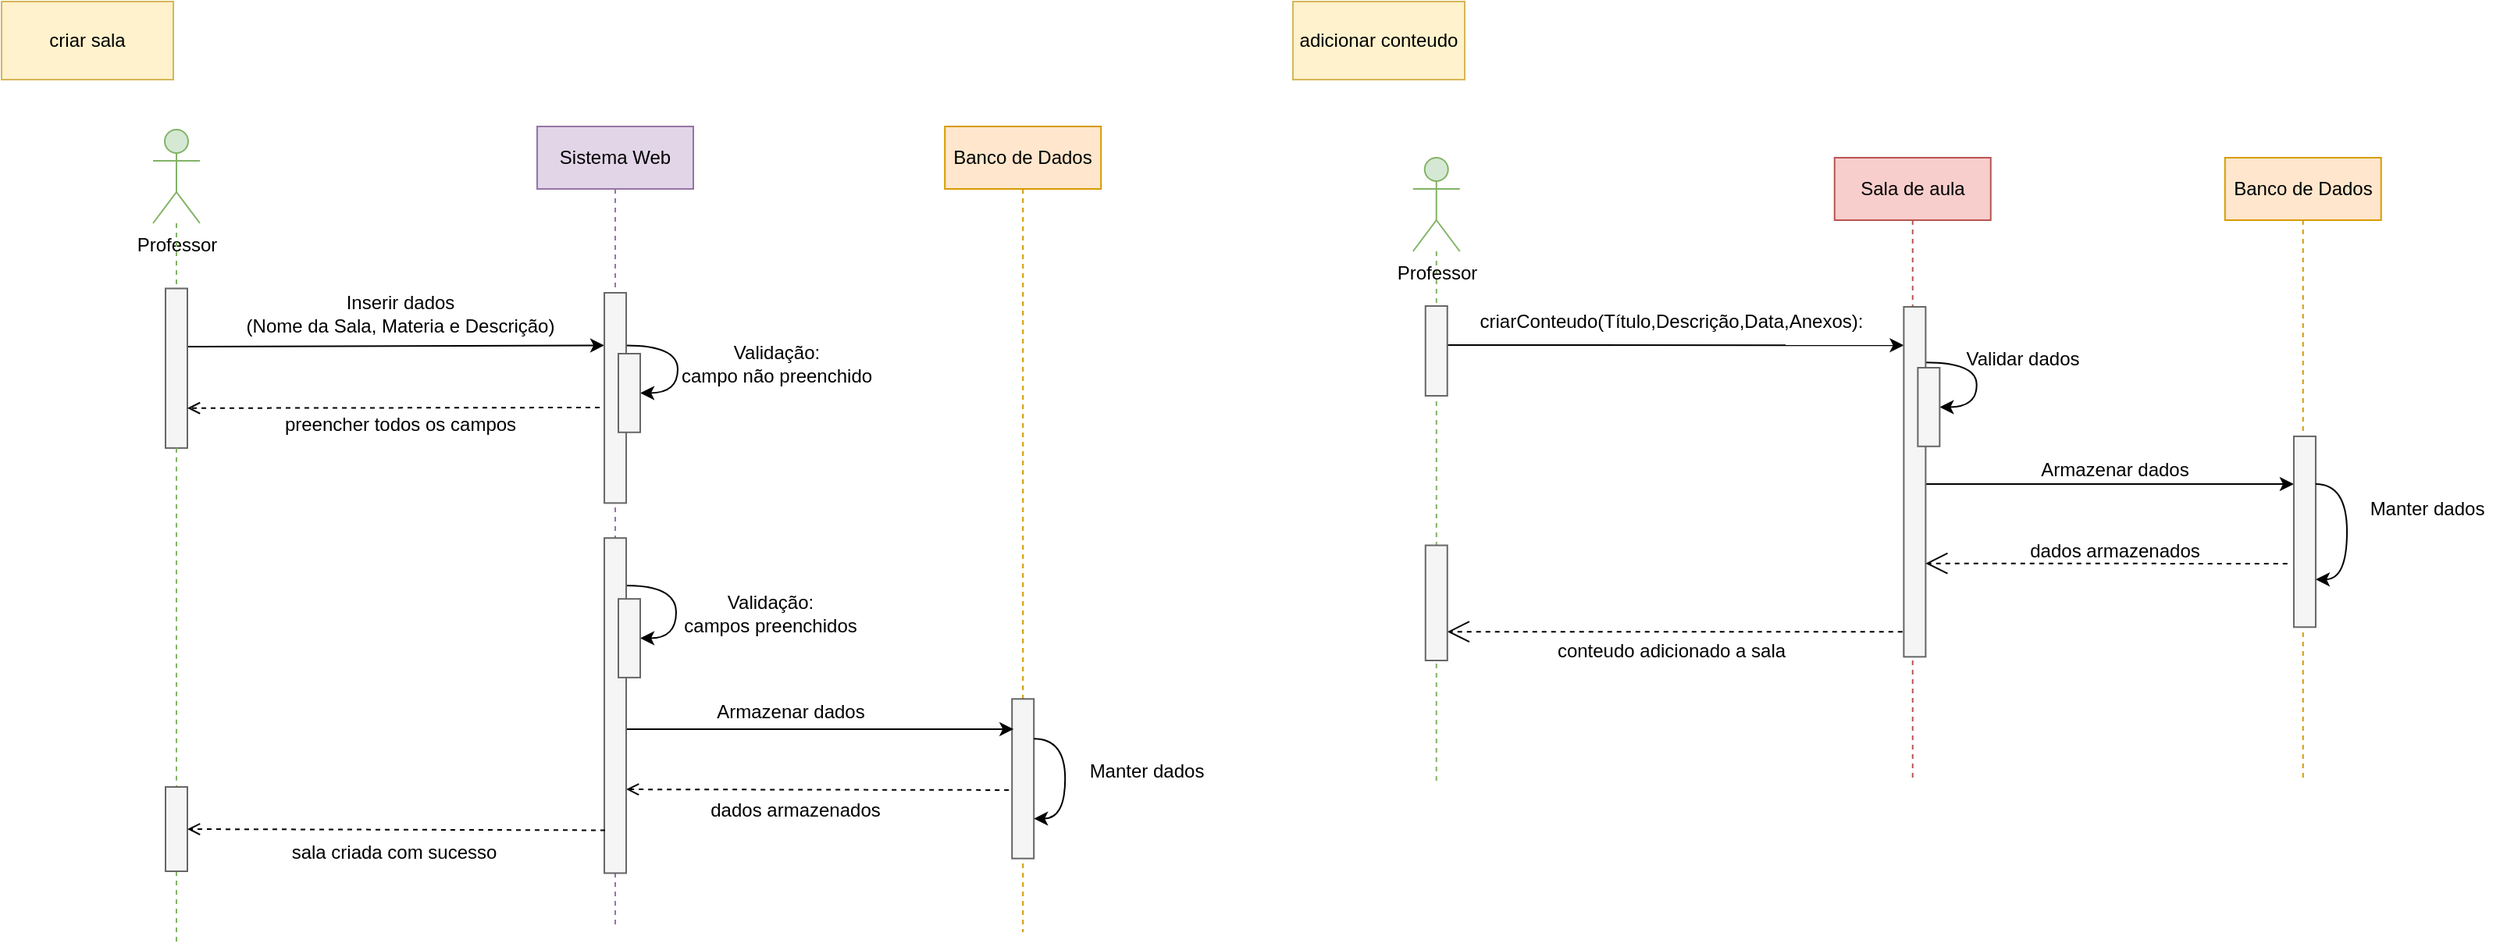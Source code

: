 <mxfile version="24.8.6">
  <diagram name="Página-1" id="oh7JYz4PSMQioaAg_QMo">
    <mxGraphModel dx="2181" dy="785" grid="1" gridSize="10" guides="1" tooltips="1" connect="1" arrows="1" fold="1" page="1" pageScale="1" pageWidth="827" pageHeight="1169" math="0" shadow="0">
      <root>
        <mxCell id="0" />
        <mxCell id="1" parent="0" />
        <mxCell id="ddo_cbBo3ItXuaHK-7yt-22" value="" style="endArrow=classic;html=1;rounded=0;entryX=0.75;entryY=0;entryDx=0;entryDy=0;" edge="1" parent="1" source="JSG9t5vmNq91VLPjiULC-53" target="ddo_cbBo3ItXuaHK-7yt-13">
          <mxGeometry width="50" height="50" relative="1" as="geometry">
            <mxPoint x="408.51" y="311.63" as="sourcePoint" />
            <mxPoint x="642.51" y="312" as="targetPoint" />
          </mxGeometry>
        </mxCell>
        <mxCell id="ddo_cbBo3ItXuaHK-7yt-21" value="" style="endArrow=classic;html=1;rounded=0;entryX=0.89;entryY=0.002;entryDx=0;entryDy=0;entryPerimeter=0;" edge="1" parent="1" target="ddo_cbBo3ItXuaHK-7yt-10">
          <mxGeometry width="50" height="50" relative="1" as="geometry">
            <mxPoint x="96.87" y="220" as="sourcePoint" />
            <mxPoint x="386.87" y="220" as="targetPoint" />
          </mxGeometry>
        </mxCell>
        <mxCell id="ddo_cbBo3ItXuaHK-7yt-20" value="" style="endArrow=open;endFill=1;endSize=12;html=1;rounded=0;dashed=1;entryX=0.25;entryY=1;entryDx=0;entryDy=0;" edge="1" parent="1" source="JSG9t5vmNq91VLPjiULC-53" target="ddo_cbBo3ItXuaHK-7yt-17">
          <mxGeometry width="160" relative="1" as="geometry">
            <mxPoint x="156.87" y="310" as="sourcePoint" />
            <mxPoint x="316.87" y="310" as="targetPoint" />
          </mxGeometry>
        </mxCell>
        <mxCell id="JSG9t5vmNq91VLPjiULC-44" value="" style="endArrow=open;html=1;rounded=0;endFill=0;dashed=1;entryX=0.25;entryY=1;entryDx=0;entryDy=0;exitX=0.429;exitY=0.285;exitDx=0;exitDy=0;exitPerimeter=0;" parent="1" source="JSG9t5vmNq91VLPjiULC-18" target="JSG9t5vmNq91VLPjiULC-30" edge="1">
          <mxGeometry width="50" height="50" relative="1" as="geometry">
            <mxPoint x="-212" y="500" as="sourcePoint" />
            <mxPoint x="-423" y="500" as="targetPoint" />
          </mxGeometry>
        </mxCell>
        <mxCell id="JSG9t5vmNq91VLPjiULC-25" value="" style="endArrow=classic;html=1;rounded=0;entryX=0.75;entryY=0;entryDx=0;entryDy=0;exitX=0.635;exitY=0.786;exitDx=0;exitDy=0;exitPerimeter=0;" parent="1" source="8Yhy6gy-G31eSjp2WEFm-3" target="JSG9t5vmNq91VLPjiULC-5" edge="1">
          <mxGeometry width="50" height="50" relative="1" as="geometry">
            <mxPoint x="-703" y="228" as="sourcePoint" />
            <mxPoint x="-460" y="228" as="targetPoint" />
          </mxGeometry>
        </mxCell>
        <mxCell id="JSG9t5vmNq91VLPjiULC-1" value="Sistema Web" style="shape=umlLifeline;perimeter=lifelinePerimeter;whiteSpace=wrap;html=1;container=1;dropTarget=0;collapsible=0;recursiveResize=0;outlineConnect=0;portConstraint=eastwest;newEdgeStyle={&quot;curved&quot;:0,&quot;rounded&quot;:0};fillColor=#e1d5e7;strokeColor=#9673a6;" parent="1" vertex="1">
          <mxGeometry x="-483.99" y="80" width="100" height="512" as="geometry" />
        </mxCell>
        <mxCell id="JSG9t5vmNq91VLPjiULC-27" style="edgeStyle=orthogonalEdgeStyle;rounded=0;orthogonalLoop=1;jettySize=auto;html=1;exitX=0.75;exitY=1;exitDx=0;exitDy=0;entryX=0.5;entryY=1;entryDx=0;entryDy=0;curved=1;" parent="1" source="JSG9t5vmNq91VLPjiULC-5" target="JSG9t5vmNq91VLPjiULC-10" edge="1">
          <mxGeometry relative="1" as="geometry">
            <Array as="points">
              <mxPoint x="-394" y="220" />
              <mxPoint x="-394" y="251" />
            </Array>
          </mxGeometry>
        </mxCell>
        <mxCell id="JSG9t5vmNq91VLPjiULC-5" value="" style="rounded=0;whiteSpace=wrap;html=1;rotation=-90;fillColor=#f5f5f5;fontColor=#333333;strokeColor=#666666;" parent="1" vertex="1">
          <mxGeometry x="-501.3" y="246.85" width="134.64" height="14" as="geometry" />
        </mxCell>
        <mxCell id="8Yhy6gy-G31eSjp2WEFm-9" value="" style="group" parent="1" vertex="1" connectable="0">
          <mxGeometry x="-730" y="112" width="137.38" height="435" as="geometry" />
        </mxCell>
        <mxCell id="8Yhy6gy-G31eSjp2WEFm-2" style="edgeStyle=orthogonalEdgeStyle;rounded=0;orthogonalLoop=1;jettySize=auto;html=1;endArrow=none;endFill=0;dashed=1;fillColor=#d5e8d4;strokeColor=#82b366;" parent="8Yhy6gy-G31eSjp2WEFm-9" source="JSG9t5vmNq91VLPjiULC-39" edge="1">
          <mxGeometry relative="1" as="geometry">
            <mxPoint x="15" y="491" as="targetPoint" />
          </mxGeometry>
        </mxCell>
        <mxCell id="8Yhy6gy-G31eSjp2WEFm-1" value="Professor" style="shape=umlActor;verticalLabelPosition=bottom;verticalAlign=top;html=1;outlineConnect=0;fillColor=#d5e8d4;strokeColor=#82b366;" parent="8Yhy6gy-G31eSjp2WEFm-9" vertex="1">
          <mxGeometry y="-30" width="30" height="60" as="geometry" />
        </mxCell>
        <mxCell id="8Yhy6gy-G31eSjp2WEFm-4" value="" style="edgeStyle=orthogonalEdgeStyle;rounded=0;orthogonalLoop=1;jettySize=auto;html=1;endArrow=none;endFill=0;dashed=1;fillColor=#d5e8d4;strokeColor=#82b366;" parent="8Yhy6gy-G31eSjp2WEFm-9" source="8Yhy6gy-G31eSjp2WEFm-1" target="8Yhy6gy-G31eSjp2WEFm-3" edge="1">
          <mxGeometry relative="1" as="geometry">
            <mxPoint x="15" y="435" as="targetPoint" />
            <mxPoint x="15" y="60" as="sourcePoint" />
          </mxGeometry>
        </mxCell>
        <mxCell id="8Yhy6gy-G31eSjp2WEFm-3" value="" style="rounded=0;whiteSpace=wrap;html=1;rotation=-90;fillColor=#f5f5f5;fontColor=#333333;strokeColor=#666666;" parent="8Yhy6gy-G31eSjp2WEFm-9" vertex="1">
          <mxGeometry x="-36.1" y="115.84" width="102.19" height="14" as="geometry" />
        </mxCell>
        <mxCell id="JSG9t5vmNq91VLPjiULC-43" value="" style="edgeStyle=orthogonalEdgeStyle;rounded=0;orthogonalLoop=1;jettySize=auto;html=1;endArrow=none;endFill=0;dashed=1;fillColor=#d5e8d4;strokeColor=#82b366;" parent="8Yhy6gy-G31eSjp2WEFm-9" source="8Yhy6gy-G31eSjp2WEFm-3" target="JSG9t5vmNq91VLPjiULC-39" edge="1">
          <mxGeometry relative="1" as="geometry">
            <mxPoint x="-312" y="702" as="targetPoint" />
            <mxPoint x="-312" y="312" as="sourcePoint" />
          </mxGeometry>
        </mxCell>
        <mxCell id="JSG9t5vmNq91VLPjiULC-39" value="" style="rounded=0;whiteSpace=wrap;html=1;rotation=-90;fillColor=#f5f5f5;fontColor=#333333;strokeColor=#666666;" parent="8Yhy6gy-G31eSjp2WEFm-9" vertex="1">
          <mxGeometry x="-12" y="411" width="54" height="14" as="geometry" />
        </mxCell>
        <mxCell id="JSG9t5vmNq91VLPjiULC-4" value="Banco de Dados" style="shape=umlLifeline;perimeter=lifelinePerimeter;whiteSpace=wrap;html=1;container=1;dropTarget=0;collapsible=0;recursiveResize=0;outlineConnect=0;portConstraint=eastwest;newEdgeStyle={&quot;curved&quot;:0,&quot;rounded&quot;:0};fillColor=#ffe6cc;strokeColor=#d79b00;" parent="1" vertex="1">
          <mxGeometry x="-222.91" y="80" width="100" height="516" as="geometry" />
        </mxCell>
        <mxCell id="JSG9t5vmNq91VLPjiULC-9" value="Inserir dados &lt;br&gt;(Nome da Sala, Materia e Descrição&lt;span style=&quot;background-color: initial;&quot;&gt;)&lt;/span&gt;" style="text;html=1;align=center;verticalAlign=middle;resizable=0;points=[];autosize=1;strokeColor=none;fillColor=none;" parent="1" vertex="1">
          <mxGeometry x="-680" y="179" width="215" height="41" as="geometry" />
        </mxCell>
        <mxCell id="JSG9t5vmNq91VLPjiULC-12" value="Validação: &lt;br&gt;campo não preenchido" style="text;html=1;align=center;verticalAlign=middle;resizable=0;points=[];autosize=1;strokeColor=none;fillColor=none;" parent="1" vertex="1">
          <mxGeometry x="-401" y="211" width="140" height="41" as="geometry" />
        </mxCell>
        <mxCell id="JSG9t5vmNq91VLPjiULC-16" value="" style="endArrow=open;html=1;rounded=0;endFill=0;dashed=1;entryX=0.25;entryY=1;entryDx=0;entryDy=0;" parent="1" target="8Yhy6gy-G31eSjp2WEFm-3" edge="1">
          <mxGeometry width="50" height="50" relative="1" as="geometry">
            <mxPoint x="-444" y="260" as="sourcePoint" />
            <mxPoint x="-592.62" y="257.69" as="targetPoint" />
          </mxGeometry>
        </mxCell>
        <mxCell id="JSG9t5vmNq91VLPjiULC-17" value="preencher todos os campos" style="text;html=1;align=center;verticalAlign=middle;resizable=0;points=[];autosize=1;strokeColor=none;fillColor=none;" parent="1" vertex="1">
          <mxGeometry x="-655.5" y="257.69" width="166" height="26" as="geometry" />
        </mxCell>
        <mxCell id="JSG9t5vmNq91VLPjiULC-18" value="" style="rounded=0;whiteSpace=wrap;html=1;rotation=-90;fillColor=#f5f5f5;fontColor=#333333;strokeColor=#666666;" parent="1" vertex="1">
          <mxGeometry x="-224" y="490.73" width="102.19" height="14" as="geometry" />
        </mxCell>
        <mxCell id="JSG9t5vmNq91VLPjiULC-19" value="" style="endArrow=classic;html=1;rounded=0;entryX=0.811;entryY=0.071;entryDx=0;entryDy=0;entryPerimeter=0;" parent="1" target="JSG9t5vmNq91VLPjiULC-18" edge="1">
          <mxGeometry width="50" height="50" relative="1" as="geometry">
            <mxPoint x="-434" y="466" as="sourcePoint" />
            <mxPoint x="-241" y="468" as="targetPoint" />
          </mxGeometry>
        </mxCell>
        <mxCell id="JSG9t5vmNq91VLPjiULC-20" value="Armazenar dados" style="text;html=1;align=center;verticalAlign=middle;resizable=0;points=[];autosize=1;strokeColor=none;fillColor=none;" parent="1" vertex="1">
          <mxGeometry x="-379" y="442" width="113" height="26" as="geometry" />
        </mxCell>
        <mxCell id="JSG9t5vmNq91VLPjiULC-10" value="" style="rounded=0;whiteSpace=wrap;html=1;rotation=-90;fillColor=#f5f5f5;fontColor=#333333;strokeColor=#666666;" parent="1" vertex="1">
          <mxGeometry x="-450.18" y="243.69" width="50.38" height="14" as="geometry" />
        </mxCell>
        <mxCell id="JSG9t5vmNq91VLPjiULC-29" style="edgeStyle=orthogonalEdgeStyle;rounded=0;orthogonalLoop=1;jettySize=auto;html=1;exitX=0.858;exitY=0.999;exitDx=0;exitDy=0;entryX=0.5;entryY=1;entryDx=0;entryDy=0;curved=1;exitPerimeter=0;" parent="1" source="JSG9t5vmNq91VLPjiULC-30" target="JSG9t5vmNq91VLPjiULC-32" edge="1">
          <mxGeometry relative="1" as="geometry">
            <Array as="points">
              <mxPoint x="-395" y="374" />
              <mxPoint x="-395" y="408" />
            </Array>
          </mxGeometry>
        </mxCell>
        <mxCell id="JSG9t5vmNq91VLPjiULC-30" value="" style="rounded=0;whiteSpace=wrap;html=1;rotation=-90;fillColor=#f5f5f5;fontColor=#333333;strokeColor=#666666;" parent="1" vertex="1">
          <mxGeometry x="-541.29" y="443.89" width="214.61" height="14" as="geometry" />
        </mxCell>
        <mxCell id="JSG9t5vmNq91VLPjiULC-31" value="Validação:&lt;br&gt;campos preenchidos" style="text;html=1;align=center;verticalAlign=middle;resizable=0;points=[];autosize=1;strokeColor=none;fillColor=none;" parent="1" vertex="1">
          <mxGeometry x="-399.8" y="371" width="129" height="41" as="geometry" />
        </mxCell>
        <mxCell id="JSG9t5vmNq91VLPjiULC-32" value="" style="rounded=0;whiteSpace=wrap;html=1;rotation=-90;fillColor=#f5f5f5;fontColor=#333333;strokeColor=#666666;" parent="1" vertex="1">
          <mxGeometry x="-450.18" y="400.75" width="50.38" height="14" as="geometry" />
        </mxCell>
        <mxCell id="JSG9t5vmNq91VLPjiULC-35" style="edgeStyle=orthogonalEdgeStyle;rounded=0;orthogonalLoop=1;jettySize=auto;html=1;exitX=0.75;exitY=1;exitDx=0;exitDy=0;entryX=0.25;entryY=1;entryDx=0;entryDy=0;curved=1;" parent="1" source="JSG9t5vmNq91VLPjiULC-18" target="JSG9t5vmNq91VLPjiULC-18" edge="1">
          <mxGeometry relative="1" as="geometry" />
        </mxCell>
        <mxCell id="JSG9t5vmNq91VLPjiULC-36" value="Manter dados" style="text;html=1;align=center;verticalAlign=middle;resizable=0;points=[];autosize=1;strokeColor=none;fillColor=none;" parent="1" vertex="1">
          <mxGeometry x="-139.91" y="479.82" width="91" height="26" as="geometry" />
        </mxCell>
        <mxCell id="JSG9t5vmNq91VLPjiULC-37" value="dados armazenados" style="text;html=1;align=center;verticalAlign=middle;resizable=0;points=[];autosize=1;strokeColor=none;fillColor=none;" parent="1" vertex="1">
          <mxGeometry x="-382.99" y="504.73" width="127" height="26" as="geometry" />
        </mxCell>
        <mxCell id="JSG9t5vmNq91VLPjiULC-38" value="sala criada com sucesso" style="text;html=1;align=center;verticalAlign=middle;resizable=0;points=[];autosize=1;strokeColor=none;fillColor=none;" parent="1" vertex="1">
          <mxGeometry x="-650.3" y="532" width="149" height="26" as="geometry" />
        </mxCell>
        <mxCell id="JSG9t5vmNq91VLPjiULC-45" value="" style="endArrow=open;html=1;rounded=0;endFill=0;dashed=1;entryX=0.5;entryY=1;entryDx=0;entryDy=0;" parent="1" target="JSG9t5vmNq91VLPjiULC-39" edge="1">
          <mxGeometry width="50" height="50" relative="1" as="geometry">
            <mxPoint x="-440.5" y="530.73" as="sourcePoint" />
            <mxPoint x="-704.5" y="530.73" as="targetPoint" />
          </mxGeometry>
        </mxCell>
        <mxCell id="JSG9t5vmNq91VLPjiULC-50" style="edgeStyle=orthogonalEdgeStyle;rounded=0;orthogonalLoop=1;jettySize=auto;html=1;endArrow=none;endFill=0;dashed=1;fillColor=#d5e8d4;strokeColor=#82b366;" parent="1" source="JSG9t5vmNq91VLPjiULC-49" edge="1">
          <mxGeometry relative="1" as="geometry">
            <mxPoint x="91.87" y="500" as="targetPoint" />
          </mxGeometry>
        </mxCell>
        <mxCell id="JSG9t5vmNq91VLPjiULC-49" value="Professor" style="shape=umlActor;verticalLabelPosition=bottom;verticalAlign=top;html=1;outlineConnect=0;fillColor=#d5e8d4;strokeColor=#82b366;" parent="1" vertex="1">
          <mxGeometry x="76.87" y="100" width="30" height="60" as="geometry" />
        </mxCell>
        <mxCell id="JSG9t5vmNq91VLPjiULC-51" value="criar sala" style="html=1;whiteSpace=wrap;fillColor=#fff2cc;strokeColor=#d6b656;" parent="1" vertex="1">
          <mxGeometry x="-827" width="110" height="50" as="geometry" />
        </mxCell>
        <mxCell id="JSG9t5vmNq91VLPjiULC-52" value="adicionar conteudo" style="html=1;whiteSpace=wrap;fillColor=#fff2cc;strokeColor=#d6b656;" parent="1" vertex="1">
          <mxGeometry width="110" height="50" as="geometry" />
        </mxCell>
        <mxCell id="JSG9t5vmNq91VLPjiULC-53" value="Sala de aula" style="shape=umlLifeline;perimeter=lifelinePerimeter;whiteSpace=wrap;html=1;container=1;dropTarget=0;collapsible=0;recursiveResize=0;outlineConnect=0;portConstraint=eastwest;newEdgeStyle={&quot;curved&quot;:0,&quot;rounded&quot;:0};fillColor=#f8cecc;strokeColor=#b85450;" parent="1" vertex="1">
          <mxGeometry x="346.87" y="100" width="100" height="400" as="geometry" />
        </mxCell>
        <mxCell id="ddo_cbBo3ItXuaHK-7yt-1" value="Banco de Dados" style="shape=umlLifeline;perimeter=lifelinePerimeter;whiteSpace=wrap;html=1;container=1;dropTarget=0;collapsible=0;recursiveResize=0;outlineConnect=0;portConstraint=eastwest;newEdgeStyle={&quot;curved&quot;:0,&quot;rounded&quot;:0};fillColor=#ffe6cc;strokeColor=#d79b00;" vertex="1" parent="1">
          <mxGeometry x="596.87" y="100" width="100" height="400" as="geometry" />
        </mxCell>
        <mxCell id="ddo_cbBo3ItXuaHK-7yt-2" value="" style="rounded=0;whiteSpace=wrap;html=1;rotation=-90;fillColor=#f5f5f5;fontColor=#333333;strokeColor=#666666;" vertex="1" parent="1">
          <mxGeometry x="63.12" y="216.75" width="57.5" height="14" as="geometry" />
        </mxCell>
        <mxCell id="ddo_cbBo3ItXuaHK-7yt-4" value="criarConteudo(&lt;span style=&quot;text-wrap-mode: wrap;&quot;&gt;Título,Descrição,Data,Anexos&lt;/span&gt;):" style="text;html=1;align=center;verticalAlign=middle;resizable=0;points=[];autosize=1;strokeColor=none;fillColor=none;" vertex="1" parent="1">
          <mxGeometry x="106.87" y="190" width="270" height="30" as="geometry" />
        </mxCell>
        <mxCell id="ddo_cbBo3ItXuaHK-7yt-7" value="Validar dados" style="text;html=1;align=center;verticalAlign=middle;resizable=0;points=[];autosize=1;strokeColor=none;fillColor=none;" vertex="1" parent="1">
          <mxGeometry x="416.87" y="213.69" width="100" height="30" as="geometry" />
        </mxCell>
        <mxCell id="ddo_cbBo3ItXuaHK-7yt-8" value="Armazenar dados" style="text;html=1;align=center;verticalAlign=middle;resizable=0;points=[];autosize=1;strokeColor=none;fillColor=none;" vertex="1" parent="1">
          <mxGeometry x="465.51" y="284.6" width="120" height="30" as="geometry" />
        </mxCell>
        <mxCell id="ddo_cbBo3ItXuaHK-7yt-9" style="edgeStyle=orthogonalEdgeStyle;rounded=0;orthogonalLoop=1;jettySize=auto;html=1;exitX=0.841;exitY=0.991;exitDx=0;exitDy=0;entryX=0.5;entryY=1;entryDx=0;entryDy=0;curved=1;exitPerimeter=0;" edge="1" parent="1" source="ddo_cbBo3ItXuaHK-7yt-10" target="ddo_cbBo3ItXuaHK-7yt-12">
          <mxGeometry relative="1" as="geometry">
            <Array as="points">
              <mxPoint x="437.87" y="231" />
              <mxPoint x="437.87" y="260" />
            </Array>
          </mxGeometry>
        </mxCell>
        <mxCell id="ddo_cbBo3ItXuaHK-7yt-10" value="" style="rounded=0;whiteSpace=wrap;html=1;rotation=-90;fillColor=#f5f5f5;fontColor=#333333;strokeColor=#666666;" vertex="1" parent="1">
          <mxGeometry x="286.12" y="300.6" width="224.14" height="14" as="geometry" />
        </mxCell>
        <mxCell id="ddo_cbBo3ItXuaHK-7yt-12" value="" style="rounded=0;whiteSpace=wrap;html=1;rotation=-90;fillColor=#f5f5f5;fontColor=#333333;strokeColor=#666666;" vertex="1" parent="1">
          <mxGeometry x="381.99" y="252.69" width="50.38" height="14" as="geometry" />
        </mxCell>
        <mxCell id="ddo_cbBo3ItXuaHK-7yt-13" value="" style="rounded=0;whiteSpace=wrap;html=1;rotation=-90;fillColor=#f5f5f5;fontColor=#333333;strokeColor=#666666;" vertex="1" parent="1">
          <mxGeometry x="586.87" y="332.54" width="122.19" height="14" as="geometry" />
        </mxCell>
        <mxCell id="ddo_cbBo3ItXuaHK-7yt-14" style="edgeStyle=orthogonalEdgeStyle;rounded=0;orthogonalLoop=1;jettySize=auto;html=1;exitX=0.75;exitY=1;exitDx=0;exitDy=0;entryX=0.25;entryY=1;entryDx=0;entryDy=0;curved=1;" edge="1" parent="1" source="ddo_cbBo3ItXuaHK-7yt-13" target="ddo_cbBo3ItXuaHK-7yt-13">
          <mxGeometry relative="1" as="geometry" />
        </mxCell>
        <mxCell id="ddo_cbBo3ItXuaHK-7yt-15" value="Manter dados" style="text;html=1;align=center;verticalAlign=middle;resizable=0;points=[];autosize=1;strokeColor=none;fillColor=none;" vertex="1" parent="1">
          <mxGeometry x="680.96" y="311.63" width="91" height="26" as="geometry" />
        </mxCell>
        <mxCell id="ddo_cbBo3ItXuaHK-7yt-16" value="dados armazenados" style="text;html=1;align=center;verticalAlign=middle;resizable=0;points=[];autosize=1;strokeColor=none;fillColor=none;" vertex="1" parent="1">
          <mxGeometry x="462.01" y="339" width="127" height="26" as="geometry" />
        </mxCell>
        <mxCell id="ddo_cbBo3ItXuaHK-7yt-17" value="" style="rounded=0;whiteSpace=wrap;html=1;rotation=-90;fillColor=#f5f5f5;fontColor=#333333;strokeColor=#666666;" vertex="1" parent="1">
          <mxGeometry x="55" y="378.13" width="73.75" height="14" as="geometry" />
        </mxCell>
        <mxCell id="ddo_cbBo3ItXuaHK-7yt-18" value="conteudo adicionado a sala" style="text;html=1;align=center;verticalAlign=middle;resizable=0;points=[];autosize=1;strokeColor=none;fillColor=none;" vertex="1" parent="1">
          <mxGeometry x="156.87" y="400.75" width="170" height="30" as="geometry" />
        </mxCell>
        <mxCell id="ddo_cbBo3ItXuaHK-7yt-23" value="" style="endArrow=open;endFill=1;endSize=12;html=1;rounded=0;dashed=1;entryX=0.267;entryY=0.995;entryDx=0;entryDy=0;entryPerimeter=0;" edge="1" parent="1" target="ddo_cbBo3ItXuaHK-7yt-10">
          <mxGeometry width="160" relative="1" as="geometry">
            <mxPoint x="636.87" y="360" as="sourcePoint" />
            <mxPoint x="406.87" y="360" as="targetPoint" />
          </mxGeometry>
        </mxCell>
      </root>
    </mxGraphModel>
  </diagram>
</mxfile>
